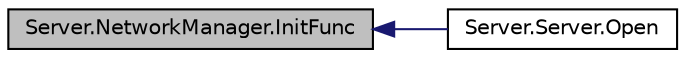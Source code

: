digraph "Server.NetworkManager.InitFunc"
{
  edge [fontname="Helvetica",fontsize="10",labelfontname="Helvetica",labelfontsize="10"];
  node [fontname="Helvetica",fontsize="10",shape=record];
  rankdir="LR";
  Node1 [label="Server.NetworkManager.InitFunc",height=0.2,width=0.4,color="black", fillcolor="grey75", style="filled", fontcolor="black"];
  Node1 -> Node2 [dir="back",color="midnightblue",fontsize="10",style="solid",fontname="Helvetica"];
  Node2 [label="Server.Server.Open",height=0.2,width=0.4,color="black", fillcolor="white", style="filled",URL="$class_server_1_1_server.html#a16a01fa77c0292a83902c19e2619eb58"];
}
